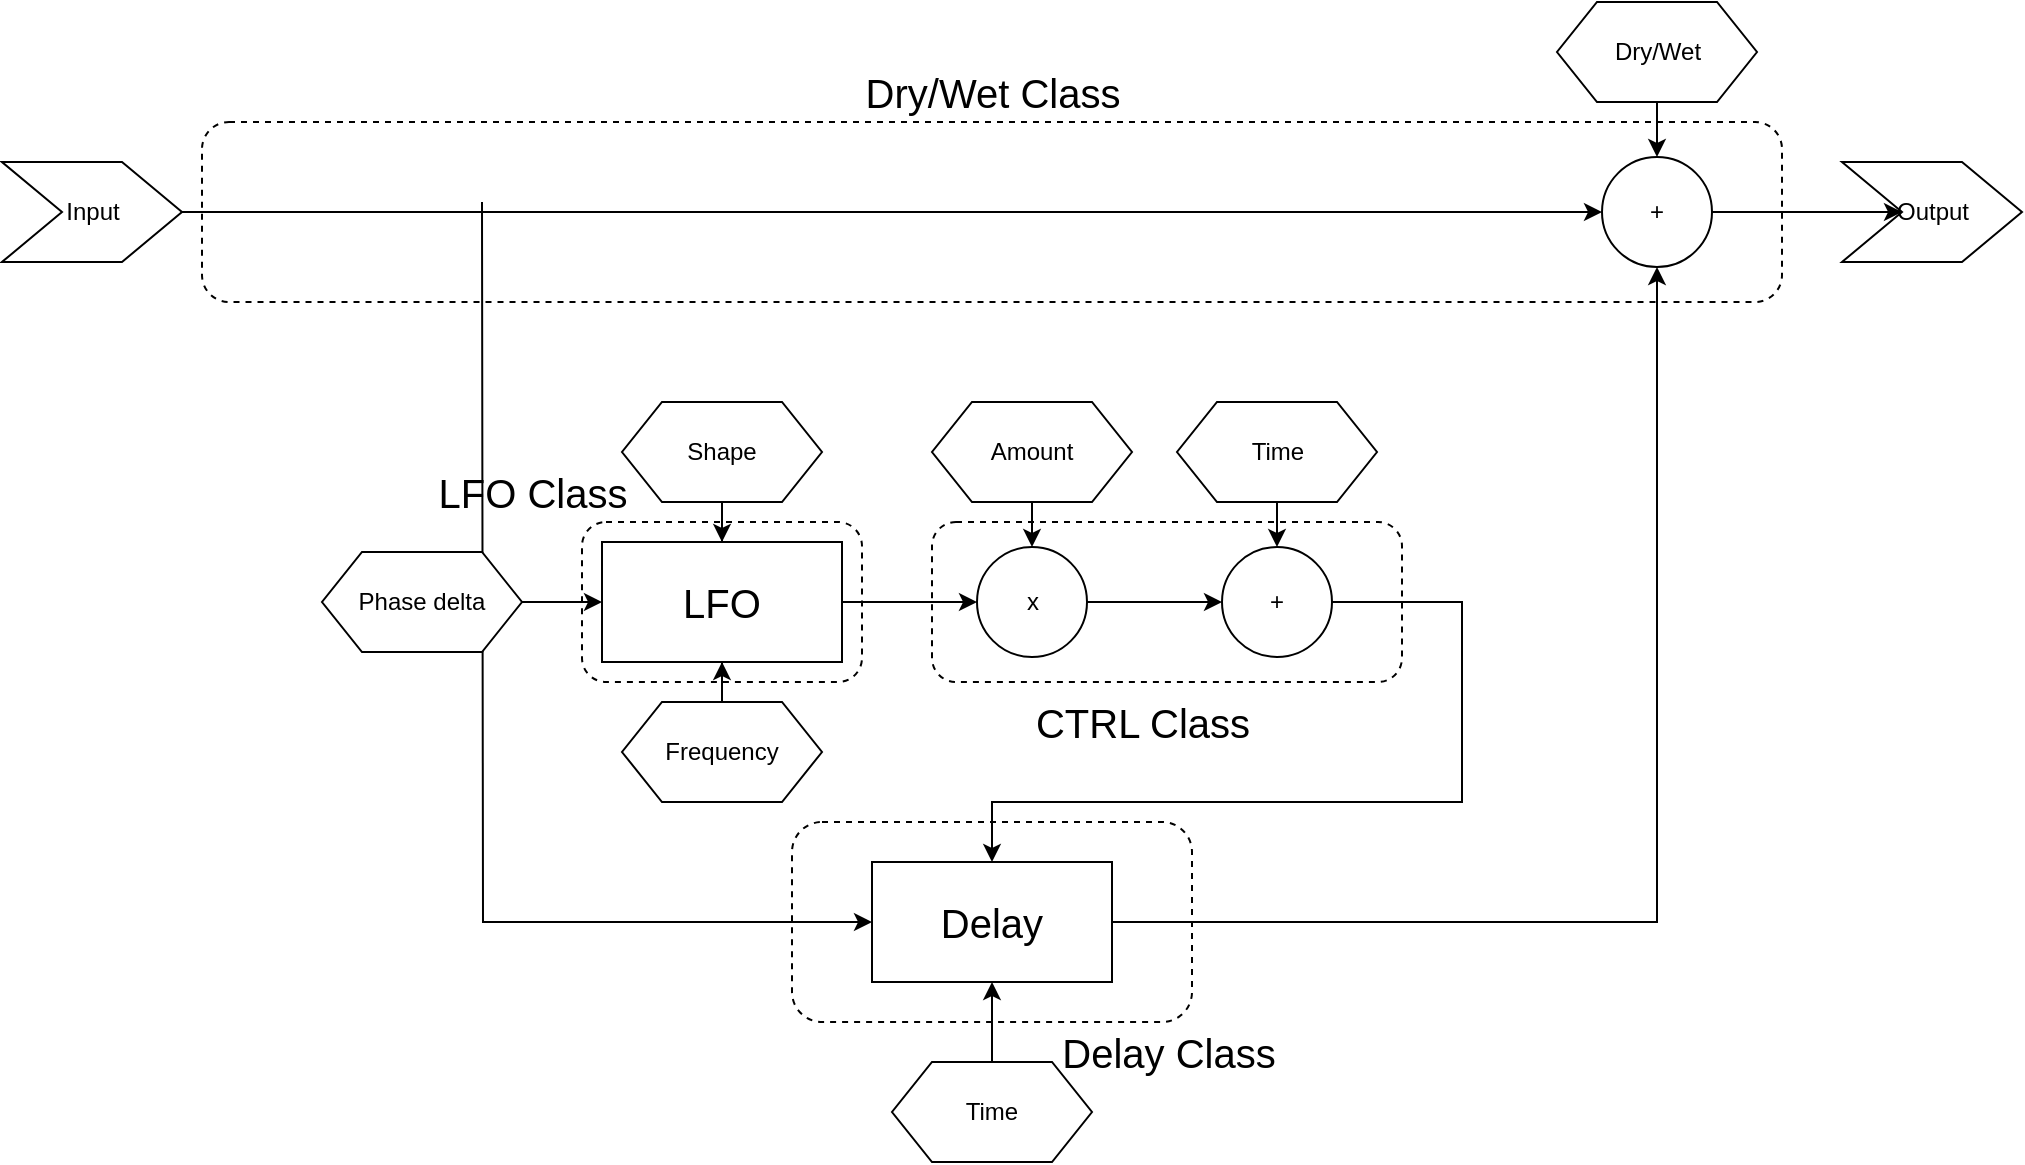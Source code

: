 <mxfile version="18.0.7" type="device"><diagram id="2cxn9QuDFB32oAf-16G9" name="Page-1"><mxGraphModel dx="1463" dy="1593" grid="1" gridSize="10" guides="1" tooltips="1" connect="1" arrows="1" fold="1" page="1" pageScale="1" pageWidth="1169" pageHeight="827" math="0" shadow="0"><root><mxCell id="0"/><mxCell id="1" parent="0"/><mxCell id="a5CEC7z35LKumvc4_ufK-42" value="" style="rounded=1;whiteSpace=wrap;html=1;dashed=1;fontSize=20;" vertex="1" parent="1"><mxGeometry x="485" y="-390" width="200" height="100" as="geometry"/></mxCell><mxCell id="a5CEC7z35LKumvc4_ufK-39" value="" style="rounded=1;whiteSpace=wrap;html=1;fontSize=20;dashed=1;" vertex="1" parent="1"><mxGeometry x="555" y="-540" width="235" height="80" as="geometry"/></mxCell><mxCell id="a5CEC7z35LKumvc4_ufK-38" value="" style="rounded=1;whiteSpace=wrap;html=1;fontSize=20;dashed=1;" vertex="1" parent="1"><mxGeometry x="380" y="-540" width="140" height="80" as="geometry"/></mxCell><mxCell id="a5CEC7z35LKumvc4_ufK-10" value="" style="rounded=1;whiteSpace=wrap;html=1;fontSize=20;dashed=1;" vertex="1" parent="1"><mxGeometry x="190" y="-740" width="790" height="90" as="geometry"/></mxCell><mxCell id="a5CEC7z35LKumvc4_ufK-6" style="edgeStyle=orthogonalEdgeStyle;rounded=0;orthogonalLoop=1;jettySize=auto;html=1;entryX=0;entryY=0.5;entryDx=0;entryDy=0;" edge="1" parent="1" source="a5CEC7z35LKumvc4_ufK-2" target="a5CEC7z35LKumvc4_ufK-5"><mxGeometry relative="1" as="geometry"/></mxCell><mxCell id="a5CEC7z35LKumvc4_ufK-2" value="Input" style="html=1;shadow=0;dashed=0;align=center;verticalAlign=middle;shape=mxgraph.arrows2.arrow;dy=0;dx=30;notch=30;" vertex="1" parent="1"><mxGeometry x="90" y="-720" width="90" height="50" as="geometry"/></mxCell><mxCell id="a5CEC7z35LKumvc4_ufK-3" value="Output" style="html=1;shadow=0;dashed=0;align=center;verticalAlign=middle;shape=mxgraph.arrows2.arrow;dy=0;dx=30;notch=30;" vertex="1" parent="1"><mxGeometry x="1010" y="-720" width="90" height="50" as="geometry"/></mxCell><mxCell id="a5CEC7z35LKumvc4_ufK-7" style="edgeStyle=orthogonalEdgeStyle;rounded=0;orthogonalLoop=1;jettySize=auto;html=1;entryX=0;entryY=0.5;entryDx=30;entryDy=0;entryPerimeter=0;" edge="1" parent="1" source="a5CEC7z35LKumvc4_ufK-5" target="a5CEC7z35LKumvc4_ufK-3"><mxGeometry relative="1" as="geometry"/></mxCell><mxCell id="a5CEC7z35LKumvc4_ufK-5" value="+" style="ellipse;whiteSpace=wrap;html=1;aspect=fixed;" vertex="1" parent="1"><mxGeometry x="890" y="-722.5" width="55" height="55" as="geometry"/></mxCell><mxCell id="a5CEC7z35LKumvc4_ufK-9" style="edgeStyle=orthogonalEdgeStyle;rounded=0;orthogonalLoop=1;jettySize=auto;html=1;entryX=0.5;entryY=0;entryDx=0;entryDy=0;" edge="1" parent="1" source="a5CEC7z35LKumvc4_ufK-8" target="a5CEC7z35LKumvc4_ufK-5"><mxGeometry relative="1" as="geometry"/></mxCell><mxCell id="a5CEC7z35LKumvc4_ufK-8" value="Dry/Wet" style="shape=hexagon;perimeter=hexagonPerimeter2;whiteSpace=wrap;html=1;fixedSize=1;" vertex="1" parent="1"><mxGeometry x="867.5" y="-800" width="100" height="50" as="geometry"/></mxCell><mxCell id="a5CEC7z35LKumvc4_ufK-11" value="Dry/Wet Class" style="text;html=1;align=center;verticalAlign=middle;resizable=0;points=[];autosize=1;strokeColor=none;fillColor=none;fontSize=20;" vertex="1" parent="1"><mxGeometry x="515" y="-770" width="140" height="30" as="geometry"/></mxCell><mxCell id="a5CEC7z35LKumvc4_ufK-16" style="edgeStyle=orthogonalEdgeStyle;rounded=0;orthogonalLoop=1;jettySize=auto;html=1;fontSize=20;endArrow=none;endFill=0;startArrow=classic;startFill=1;" edge="1" parent="1" source="a5CEC7z35LKumvc4_ufK-15"><mxGeometry relative="1" as="geometry"><mxPoint x="330" y="-700" as="targetPoint"/></mxGeometry></mxCell><mxCell id="a5CEC7z35LKumvc4_ufK-17" style="edgeStyle=orthogonalEdgeStyle;rounded=0;orthogonalLoop=1;jettySize=auto;html=1;entryX=0.5;entryY=1;entryDx=0;entryDy=0;fontSize=20;endArrow=classic;endFill=1;" edge="1" parent="1" source="a5CEC7z35LKumvc4_ufK-15" target="a5CEC7z35LKumvc4_ufK-5"><mxGeometry relative="1" as="geometry"/></mxCell><mxCell id="a5CEC7z35LKumvc4_ufK-15" value="Delay" style="rounded=0;whiteSpace=wrap;html=1;fontSize=20;" vertex="1" parent="1"><mxGeometry x="525" y="-370" width="120" height="60" as="geometry"/></mxCell><mxCell id="a5CEC7z35LKumvc4_ufK-19" style="edgeStyle=orthogonalEdgeStyle;rounded=0;orthogonalLoop=1;jettySize=auto;html=1;entryX=0.5;entryY=1;entryDx=0;entryDy=0;fontSize=20;startArrow=none;startFill=0;endArrow=classic;endFill=1;" edge="1" parent="1" source="a5CEC7z35LKumvc4_ufK-18" target="a5CEC7z35LKumvc4_ufK-15"><mxGeometry relative="1" as="geometry"/></mxCell><mxCell id="a5CEC7z35LKumvc4_ufK-18" value="Time" style="shape=hexagon;perimeter=hexagonPerimeter2;whiteSpace=wrap;html=1;fixedSize=1;" vertex="1" parent="1"><mxGeometry x="535" y="-270" width="100" height="50" as="geometry"/></mxCell><mxCell id="a5CEC7z35LKumvc4_ufK-35" style="edgeStyle=orthogonalEdgeStyle;rounded=0;orthogonalLoop=1;jettySize=auto;html=1;entryX=0;entryY=0.5;entryDx=0;entryDy=0;fontSize=20;startArrow=none;startFill=0;endArrow=classic;endFill=1;" edge="1" parent="1" source="a5CEC7z35LKumvc4_ufK-20" target="a5CEC7z35LKumvc4_ufK-28"><mxGeometry relative="1" as="geometry"/></mxCell><mxCell id="a5CEC7z35LKumvc4_ufK-20" value="LFO" style="rounded=0;whiteSpace=wrap;html=1;fontSize=20;" vertex="1" parent="1"><mxGeometry x="390" y="-530" width="120" height="60" as="geometry"/></mxCell><mxCell id="a5CEC7z35LKumvc4_ufK-23" style="edgeStyle=orthogonalEdgeStyle;rounded=0;orthogonalLoop=1;jettySize=auto;html=1;entryX=0.5;entryY=1;entryDx=0;entryDy=0;fontSize=20;startArrow=none;startFill=0;endArrow=classic;endFill=1;" edge="1" parent="1" source="a5CEC7z35LKumvc4_ufK-21" target="a5CEC7z35LKumvc4_ufK-20"><mxGeometry relative="1" as="geometry"/></mxCell><mxCell id="a5CEC7z35LKumvc4_ufK-21" value="Frequency" style="shape=hexagon;perimeter=hexagonPerimeter2;whiteSpace=wrap;html=1;fixedSize=1;" vertex="1" parent="1"><mxGeometry x="400" y="-450" width="100" height="50" as="geometry"/></mxCell><mxCell id="a5CEC7z35LKumvc4_ufK-25" style="edgeStyle=orthogonalEdgeStyle;rounded=0;orthogonalLoop=1;jettySize=auto;html=1;entryX=0.5;entryY=0;entryDx=0;entryDy=0;fontSize=20;startArrow=none;startFill=0;endArrow=classic;endFill=1;" edge="1" parent="1" source="a5CEC7z35LKumvc4_ufK-24" target="a5CEC7z35LKumvc4_ufK-20"><mxGeometry relative="1" as="geometry"/></mxCell><mxCell id="a5CEC7z35LKumvc4_ufK-24" value="Shape" style="shape=hexagon;perimeter=hexagonPerimeter2;whiteSpace=wrap;html=1;fixedSize=1;" vertex="1" parent="1"><mxGeometry x="400" y="-600" width="100" height="50" as="geometry"/></mxCell><mxCell id="a5CEC7z35LKumvc4_ufK-27" style="edgeStyle=orthogonalEdgeStyle;rounded=0;orthogonalLoop=1;jettySize=auto;html=1;entryX=0;entryY=0.5;entryDx=0;entryDy=0;fontSize=20;startArrow=none;startFill=0;endArrow=classic;endFill=1;" edge="1" parent="1" source="a5CEC7z35LKumvc4_ufK-26" target="a5CEC7z35LKumvc4_ufK-20"><mxGeometry relative="1" as="geometry"/></mxCell><mxCell id="a5CEC7z35LKumvc4_ufK-26" value="Phase delta" style="shape=hexagon;perimeter=hexagonPerimeter2;whiteSpace=wrap;html=1;fixedSize=1;" vertex="1" parent="1"><mxGeometry x="250" y="-525" width="100" height="50" as="geometry"/></mxCell><mxCell id="a5CEC7z35LKumvc4_ufK-36" style="edgeStyle=orthogonalEdgeStyle;rounded=0;orthogonalLoop=1;jettySize=auto;html=1;entryX=0;entryY=0.5;entryDx=0;entryDy=0;fontSize=20;startArrow=none;startFill=0;endArrow=classic;endFill=1;" edge="1" parent="1" source="a5CEC7z35LKumvc4_ufK-28" target="a5CEC7z35LKumvc4_ufK-29"><mxGeometry relative="1" as="geometry"/></mxCell><mxCell id="a5CEC7z35LKumvc4_ufK-28" value="x" style="ellipse;whiteSpace=wrap;html=1;aspect=fixed;" vertex="1" parent="1"><mxGeometry x="577.5" y="-527.5" width="55" height="55" as="geometry"/></mxCell><mxCell id="a5CEC7z35LKumvc4_ufK-37" style="edgeStyle=orthogonalEdgeStyle;rounded=0;orthogonalLoop=1;jettySize=auto;html=1;entryX=0.5;entryY=0;entryDx=0;entryDy=0;fontSize=20;startArrow=none;startFill=0;endArrow=classic;endFill=1;" edge="1" parent="1" source="a5CEC7z35LKumvc4_ufK-29" target="a5CEC7z35LKumvc4_ufK-15"><mxGeometry relative="1" as="geometry"><Array as="points"><mxPoint x="820" y="-500"/><mxPoint x="820" y="-400"/><mxPoint x="585" y="-400"/></Array></mxGeometry></mxCell><mxCell id="a5CEC7z35LKumvc4_ufK-29" value="+" style="ellipse;whiteSpace=wrap;html=1;aspect=fixed;" vertex="1" parent="1"><mxGeometry x="700" y="-527.5" width="55" height="55" as="geometry"/></mxCell><mxCell id="a5CEC7z35LKumvc4_ufK-33" style="edgeStyle=orthogonalEdgeStyle;rounded=0;orthogonalLoop=1;jettySize=auto;html=1;entryX=0.5;entryY=0;entryDx=0;entryDy=0;fontSize=20;startArrow=none;startFill=0;endArrow=classic;endFill=1;" edge="1" parent="1" source="a5CEC7z35LKumvc4_ufK-30" target="a5CEC7z35LKumvc4_ufK-28"><mxGeometry relative="1" as="geometry"/></mxCell><mxCell id="a5CEC7z35LKumvc4_ufK-30" value="Amount" style="shape=hexagon;perimeter=hexagonPerimeter2;whiteSpace=wrap;html=1;fixedSize=1;" vertex="1" parent="1"><mxGeometry x="555" y="-600" width="100" height="50" as="geometry"/></mxCell><mxCell id="a5CEC7z35LKumvc4_ufK-34" style="edgeStyle=orthogonalEdgeStyle;rounded=0;orthogonalLoop=1;jettySize=auto;html=1;entryX=0.5;entryY=0;entryDx=0;entryDy=0;fontSize=20;startArrow=none;startFill=0;endArrow=classic;endFill=1;" edge="1" parent="1" source="a5CEC7z35LKumvc4_ufK-31" target="a5CEC7z35LKumvc4_ufK-29"><mxGeometry relative="1" as="geometry"/></mxCell><mxCell id="a5CEC7z35LKumvc4_ufK-31" value="Time" style="shape=hexagon;perimeter=hexagonPerimeter2;whiteSpace=wrap;html=1;fixedSize=1;" vertex="1" parent="1"><mxGeometry x="677.5" y="-600" width="100" height="50" as="geometry"/></mxCell><mxCell id="a5CEC7z35LKumvc4_ufK-40" value="CTRL Class" style="text;html=1;align=center;verticalAlign=middle;resizable=0;points=[];autosize=1;strokeColor=none;fillColor=none;fontSize=20;" vertex="1" parent="1"><mxGeometry x="600" y="-455" width="120" height="30" as="geometry"/></mxCell><mxCell id="a5CEC7z35LKumvc4_ufK-41" value="LFO Class" style="text;html=1;align=center;verticalAlign=middle;resizable=0;points=[];autosize=1;strokeColor=none;fillColor=none;fontSize=20;" vertex="1" parent="1"><mxGeometry x="300" y="-570" width="110" height="30" as="geometry"/></mxCell><mxCell id="a5CEC7z35LKumvc4_ufK-43" value="Delay Class" style="text;html=1;align=center;verticalAlign=middle;resizable=0;points=[];autosize=1;strokeColor=none;fillColor=none;fontSize=20;" vertex="1" parent="1"><mxGeometry x="612.5" y="-290" width="120" height="30" as="geometry"/></mxCell></root></mxGraphModel></diagram></mxfile>